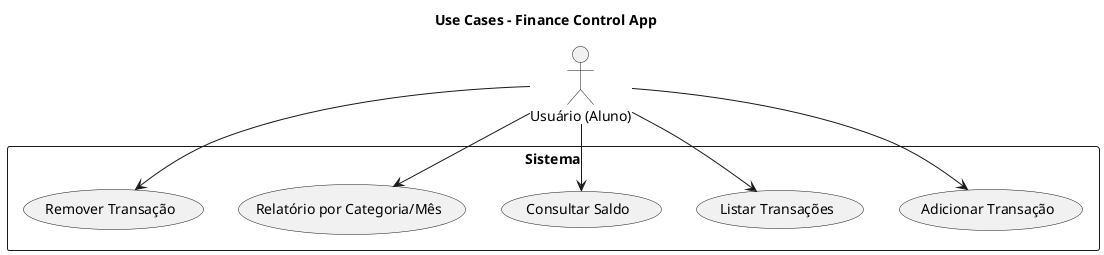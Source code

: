 @startuml
title Use Cases - Finance Control App

actor "Usuário (Aluno)" as User

rectangle "Sistema" {
  usecase "Adicionar Transação" as UC1
  usecase "Listar Transações" as UC2
  usecase "Consultar Saldo" as UC3
  usecase "Relatório por Categoria/Mês" as UC4
  usecase "Remover Transação" as UC5
}

User --> UC1
User --> UC2
User --> UC3
User --> UC4
User --> UC5

@enduml
